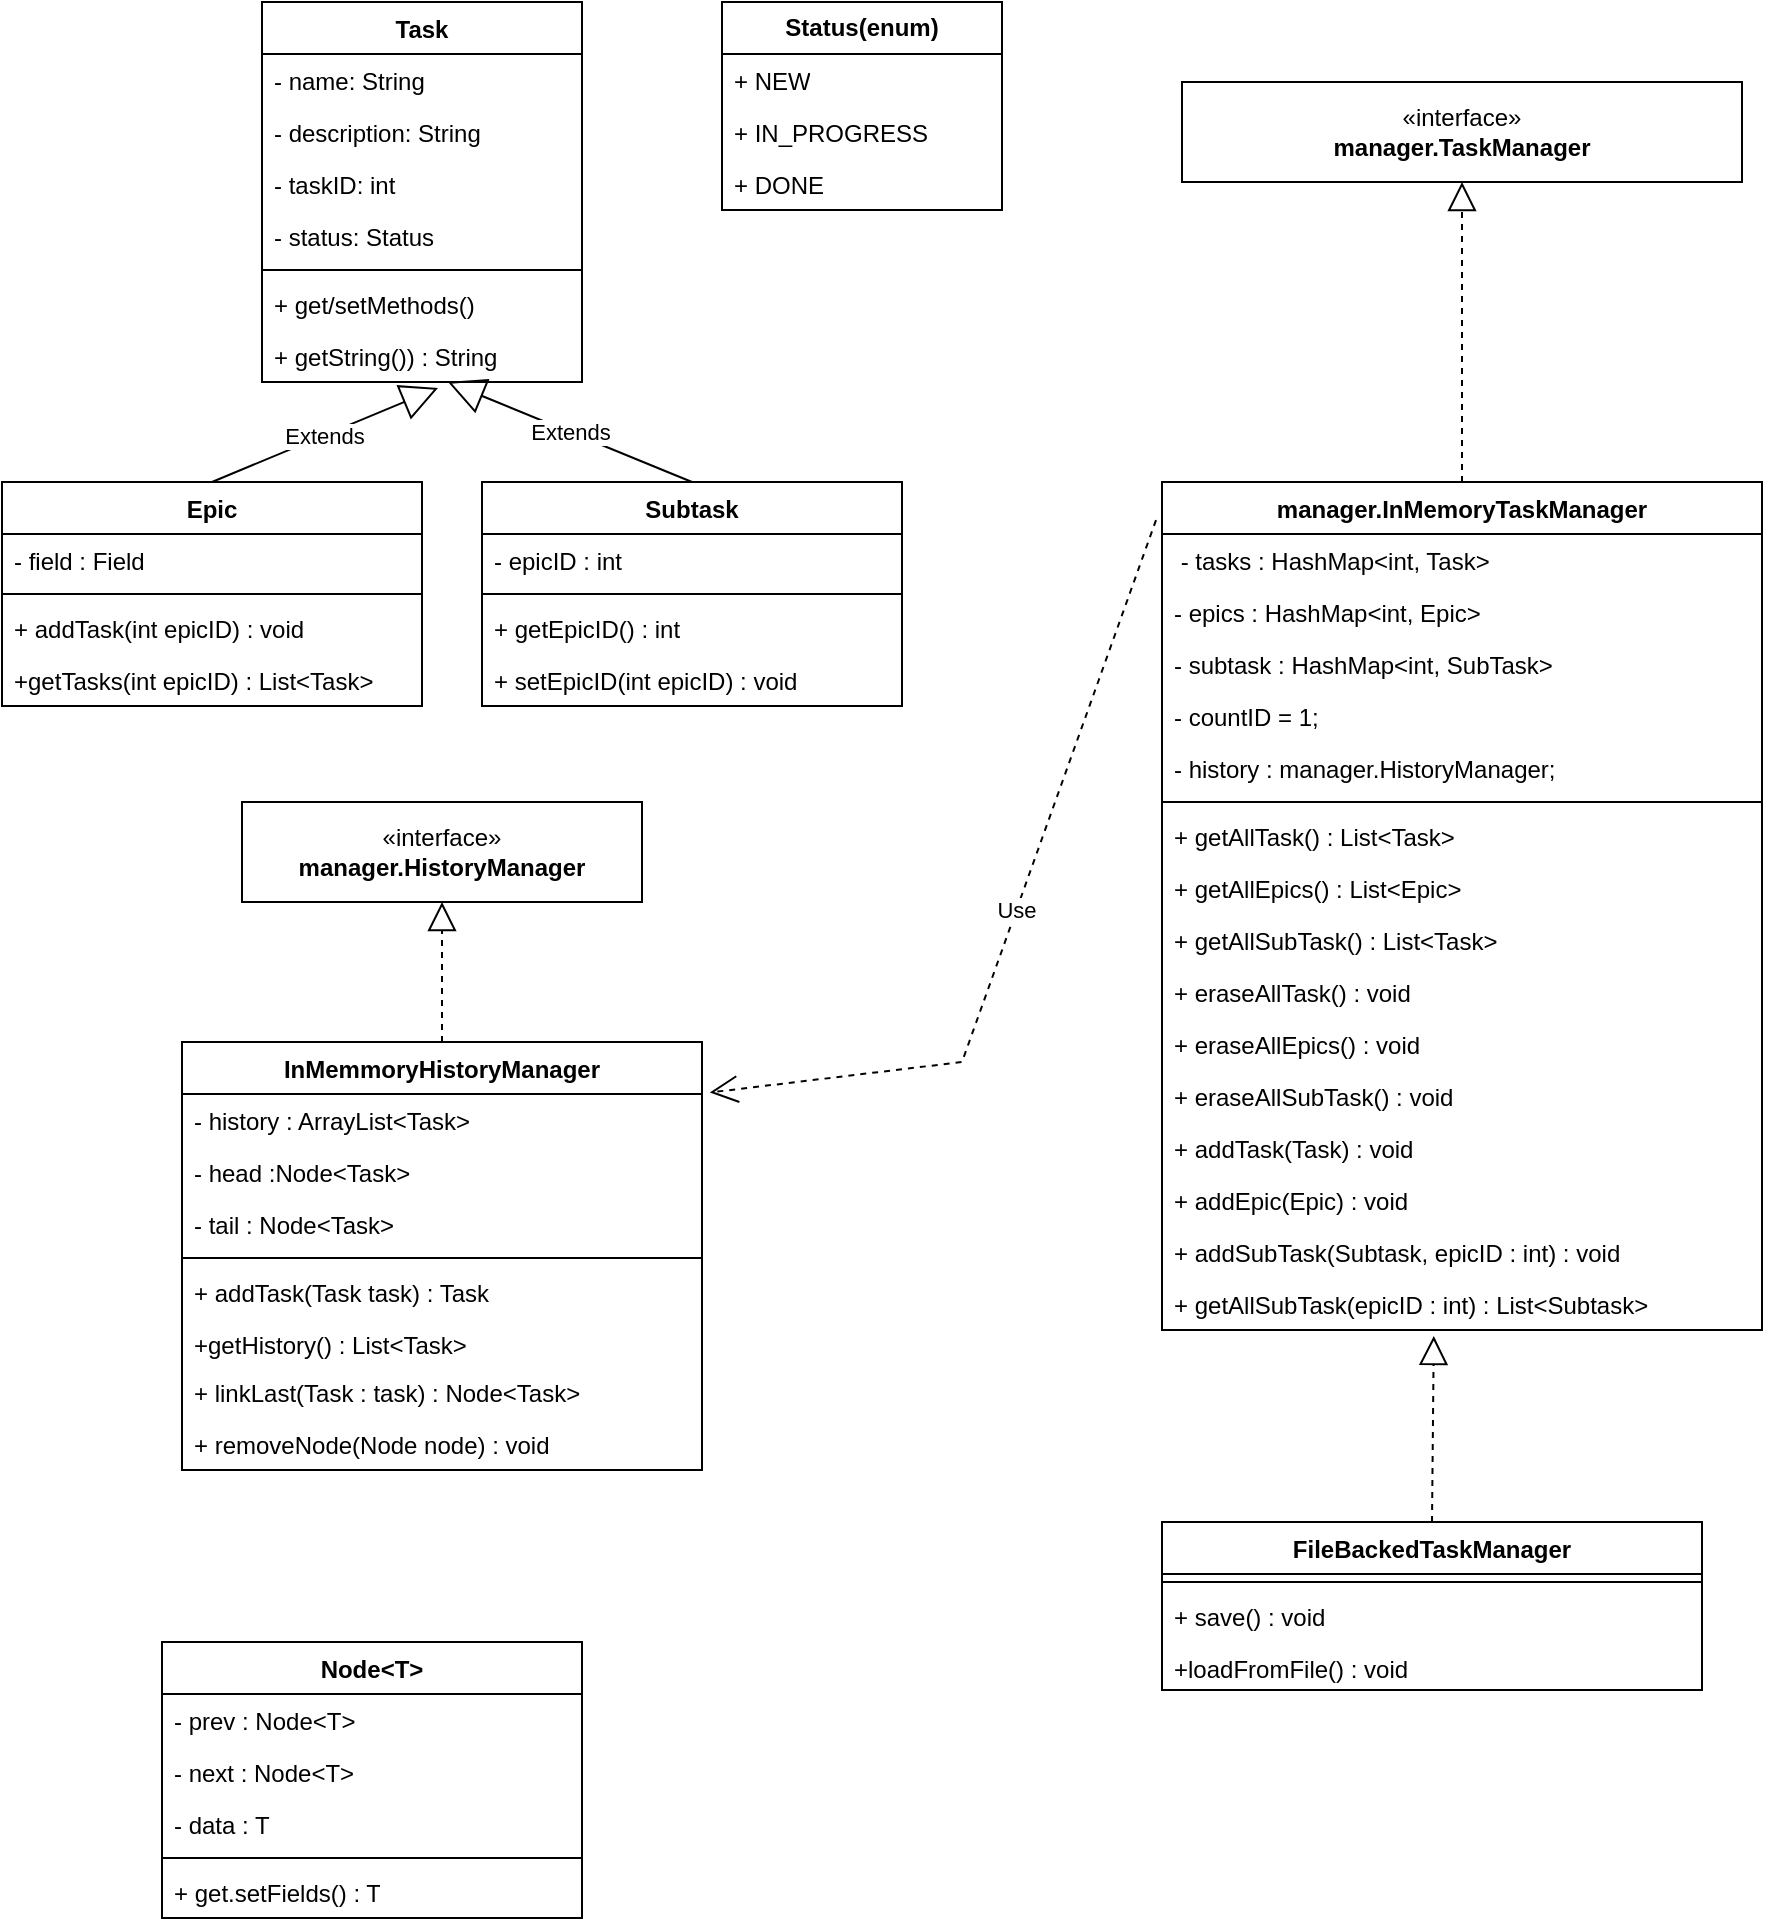 <mxfile version="24.7.8" pages="2">
  <diagram name="UML" id="ARGQgzx_MeycAWZ3ZldN">
    <mxGraphModel dx="794" dy="823" grid="1" gridSize="10" guides="0" tooltips="1" connect="1" arrows="1" fold="1" page="1" pageScale="1" pageWidth="1100" pageHeight="850" math="0" shadow="0">
      <root>
        <mxCell id="0" />
        <mxCell id="1" parent="0" />
        <mxCell id="vc7DCPAuvsaAZxI3sI26-5" value="Task" style="swimlane;fontStyle=1;align=center;verticalAlign=top;childLayout=stackLayout;horizontal=1;startSize=26;horizontalStack=0;resizeParent=1;resizeParentMax=0;resizeLast=0;collapsible=1;marginBottom=0;whiteSpace=wrap;html=1;" parent="1" vertex="1">
          <mxGeometry x="170" y="40" width="160" height="190" as="geometry" />
        </mxCell>
        <mxCell id="vc7DCPAuvsaAZxI3sI26-6" value="- name: String" style="text;strokeColor=none;fillColor=none;align=left;verticalAlign=top;spacingLeft=4;spacingRight=4;overflow=hidden;rotatable=0;points=[[0,0.5],[1,0.5]];portConstraint=eastwest;whiteSpace=wrap;html=1;" parent="vc7DCPAuvsaAZxI3sI26-5" vertex="1">
          <mxGeometry y="26" width="160" height="26" as="geometry" />
        </mxCell>
        <mxCell id="vc7DCPAuvsaAZxI3sI26-9" value="- description: String" style="text;strokeColor=none;fillColor=none;align=left;verticalAlign=top;spacingLeft=4;spacingRight=4;overflow=hidden;rotatable=0;points=[[0,0.5],[1,0.5]];portConstraint=eastwest;whiteSpace=wrap;html=1;" parent="vc7DCPAuvsaAZxI3sI26-5" vertex="1">
          <mxGeometry y="52" width="160" height="26" as="geometry" />
        </mxCell>
        <mxCell id="vc7DCPAuvsaAZxI3sI26-10" value="- taskID: int" style="text;strokeColor=none;fillColor=none;align=left;verticalAlign=top;spacingLeft=4;spacingRight=4;overflow=hidden;rotatable=0;points=[[0,0.5],[1,0.5]];portConstraint=eastwest;whiteSpace=wrap;html=1;" parent="vc7DCPAuvsaAZxI3sI26-5" vertex="1">
          <mxGeometry y="78" width="160" height="26" as="geometry" />
        </mxCell>
        <mxCell id="vc7DCPAuvsaAZxI3sI26-13" value="- status: Status" style="text;strokeColor=none;fillColor=none;align=left;verticalAlign=top;spacingLeft=4;spacingRight=4;overflow=hidden;rotatable=0;points=[[0,0.5],[1,0.5]];portConstraint=eastwest;whiteSpace=wrap;html=1;" parent="vc7DCPAuvsaAZxI3sI26-5" vertex="1">
          <mxGeometry y="104" width="160" height="26" as="geometry" />
        </mxCell>
        <mxCell id="vc7DCPAuvsaAZxI3sI26-7" value="" style="line;strokeWidth=1;fillColor=none;align=left;verticalAlign=middle;spacingTop=-1;spacingLeft=3;spacingRight=3;rotatable=0;labelPosition=right;points=[];portConstraint=eastwest;strokeColor=inherit;" parent="vc7DCPAuvsaAZxI3sI26-5" vertex="1">
          <mxGeometry y="130" width="160" height="8" as="geometry" />
        </mxCell>
        <mxCell id="vc7DCPAuvsaAZxI3sI26-8" value="+ get/setMethods()" style="text;strokeColor=none;fillColor=none;align=left;verticalAlign=top;spacingLeft=4;spacingRight=4;overflow=hidden;rotatable=0;points=[[0,0.5],[1,0.5]];portConstraint=eastwest;whiteSpace=wrap;html=1;" parent="vc7DCPAuvsaAZxI3sI26-5" vertex="1">
          <mxGeometry y="138" width="160" height="26" as="geometry" />
        </mxCell>
        <mxCell id="HTXv2WxlXvkYT8Qx8Pvs-11" value="+ getString()) : String" style="text;strokeColor=none;fillColor=none;align=left;verticalAlign=top;spacingLeft=4;spacingRight=4;overflow=hidden;rotatable=0;points=[[0,0.5],[1,0.5]];portConstraint=eastwest;whiteSpace=wrap;html=1;" vertex="1" parent="vc7DCPAuvsaAZxI3sI26-5">
          <mxGeometry y="164" width="160" height="26" as="geometry" />
        </mxCell>
        <mxCell id="vc7DCPAuvsaAZxI3sI26-14" value="Status(enum)" style="swimlane;fontStyle=1;childLayout=stackLayout;horizontal=1;startSize=26;fillColor=none;horizontalStack=0;resizeParent=1;resizeParentMax=0;resizeLast=0;collapsible=1;marginBottom=0;whiteSpace=wrap;html=1;" parent="1" vertex="1">
          <mxGeometry x="400" y="40" width="140" height="104" as="geometry" />
        </mxCell>
        <mxCell id="vc7DCPAuvsaAZxI3sI26-15" value="+ NEW" style="text;strokeColor=none;fillColor=none;align=left;verticalAlign=top;spacingLeft=4;spacingRight=4;overflow=hidden;rotatable=0;points=[[0,0.5],[1,0.5]];portConstraint=eastwest;whiteSpace=wrap;html=1;" parent="vc7DCPAuvsaAZxI3sI26-14" vertex="1">
          <mxGeometry y="26" width="140" height="26" as="geometry" />
        </mxCell>
        <mxCell id="vc7DCPAuvsaAZxI3sI26-16" value="+ IN_PROGRESS" style="text;strokeColor=none;fillColor=none;align=left;verticalAlign=top;spacingLeft=4;spacingRight=4;overflow=hidden;rotatable=0;points=[[0,0.5],[1,0.5]];portConstraint=eastwest;whiteSpace=wrap;html=1;" parent="vc7DCPAuvsaAZxI3sI26-14" vertex="1">
          <mxGeometry y="52" width="140" height="26" as="geometry" />
        </mxCell>
        <mxCell id="vc7DCPAuvsaAZxI3sI26-17" value="+ DONE" style="text;strokeColor=none;fillColor=none;align=left;verticalAlign=top;spacingLeft=4;spacingRight=4;overflow=hidden;rotatable=0;points=[[0,0.5],[1,0.5]];portConstraint=eastwest;whiteSpace=wrap;html=1;" parent="vc7DCPAuvsaAZxI3sI26-14" vertex="1">
          <mxGeometry y="78" width="140" height="26" as="geometry" />
        </mxCell>
        <mxCell id="vc7DCPAuvsaAZxI3sI26-18" value="Epic" style="swimlane;fontStyle=1;align=center;verticalAlign=top;childLayout=stackLayout;horizontal=1;startSize=26;horizontalStack=0;resizeParent=1;resizeParentMax=0;resizeLast=0;collapsible=1;marginBottom=0;whiteSpace=wrap;html=1;" parent="1" vertex="1">
          <mxGeometry x="40" y="280" width="210" height="112" as="geometry" />
        </mxCell>
        <mxCell id="vc7DCPAuvsaAZxI3sI26-21" value="- field : Field" style="text;strokeColor=none;fillColor=none;align=left;verticalAlign=top;spacingLeft=4;spacingRight=4;overflow=hidden;rotatable=0;points=[[0,0.5],[1,0.5]];portConstraint=eastwest;whiteSpace=wrap;html=1;" parent="vc7DCPAuvsaAZxI3sI26-18" vertex="1">
          <mxGeometry y="26" width="210" height="26" as="geometry" />
        </mxCell>
        <mxCell id="vc7DCPAuvsaAZxI3sI26-23" value="" style="line;strokeWidth=1;fillColor=none;align=left;verticalAlign=middle;spacingTop=-1;spacingLeft=3;spacingRight=3;rotatable=0;labelPosition=right;points=[];portConstraint=eastwest;strokeColor=inherit;" parent="vc7DCPAuvsaAZxI3sI26-18" vertex="1">
          <mxGeometry y="52" width="210" height="8" as="geometry" />
        </mxCell>
        <mxCell id="vc7DCPAuvsaAZxI3sI26-24" value="+ addTask(int epicID) : void" style="text;strokeColor=none;fillColor=none;align=left;verticalAlign=top;spacingLeft=4;spacingRight=4;overflow=hidden;rotatable=0;points=[[0,0.5],[1,0.5]];portConstraint=eastwest;whiteSpace=wrap;html=1;" parent="vc7DCPAuvsaAZxI3sI26-18" vertex="1">
          <mxGeometry y="60" width="210" height="26" as="geometry" />
        </mxCell>
        <mxCell id="vc7DCPAuvsaAZxI3sI26-25" value="+getTasks(int epicID) : List&amp;lt;Task&amp;gt;" style="text;strokeColor=none;fillColor=none;align=left;verticalAlign=top;spacingLeft=4;spacingRight=4;overflow=hidden;rotatable=0;points=[[0,0.5],[1,0.5]];portConstraint=eastwest;whiteSpace=wrap;html=1;" parent="vc7DCPAuvsaAZxI3sI26-18" vertex="1">
          <mxGeometry y="86" width="210" height="26" as="geometry" />
        </mxCell>
        <mxCell id="vc7DCPAuvsaAZxI3sI26-27" value="Extends" style="endArrow=block;endSize=16;endFill=0;html=1;rounded=0;exitX=0.5;exitY=0;exitDx=0;exitDy=0;entryX=0.55;entryY=1.115;entryDx=0;entryDy=0;entryPerimeter=0;" parent="1" source="vc7DCPAuvsaAZxI3sI26-18" target="HTXv2WxlXvkYT8Qx8Pvs-11" edge="1">
          <mxGeometry width="160" relative="1" as="geometry">
            <mxPoint x="330" y="420" as="sourcePoint" />
            <mxPoint x="316" y="312.002" as="targetPoint" />
          </mxGeometry>
        </mxCell>
        <mxCell id="vc7DCPAuvsaAZxI3sI26-28" value="manager.InMemoryTaskManager" style="swimlane;fontStyle=1;align=center;verticalAlign=top;childLayout=stackLayout;horizontal=1;startSize=26;horizontalStack=0;resizeParent=1;resizeParentMax=0;resizeLast=0;collapsible=1;marginBottom=0;whiteSpace=wrap;html=1;" parent="1" vertex="1">
          <mxGeometry x="620" y="280" width="300" height="424" as="geometry" />
        </mxCell>
        <mxCell id="vc7DCPAuvsaAZxI3sI26-29" value="&amp;nbsp;- tasks : HashMap&amp;lt;int, Task&amp;gt;" style="text;strokeColor=none;fillColor=none;align=left;verticalAlign=top;spacingLeft=4;spacingRight=4;overflow=hidden;rotatable=0;points=[[0,0.5],[1,0.5]];portConstraint=eastwest;whiteSpace=wrap;html=1;" parent="vc7DCPAuvsaAZxI3sI26-28" vertex="1">
          <mxGeometry y="26" width="300" height="26" as="geometry" />
        </mxCell>
        <mxCell id="vc7DCPAuvsaAZxI3sI26-30" value="- epics : HashMap&amp;lt;int, Epic&amp;gt;" style="text;strokeColor=none;fillColor=none;align=left;verticalAlign=top;spacingLeft=4;spacingRight=4;overflow=hidden;rotatable=0;points=[[0,0.5],[1,0.5]];portConstraint=eastwest;whiteSpace=wrap;html=1;" parent="vc7DCPAuvsaAZxI3sI26-28" vertex="1">
          <mxGeometry y="52" width="300" height="26" as="geometry" />
        </mxCell>
        <mxCell id="vc7DCPAuvsaAZxI3sI26-55" value="- subtask : HashMap&amp;lt;int, SubTask&amp;gt;" style="text;strokeColor=none;fillColor=none;align=left;verticalAlign=top;spacingLeft=4;spacingRight=4;overflow=hidden;rotatable=0;points=[[0,0.5],[1,0.5]];portConstraint=eastwest;whiteSpace=wrap;html=1;" parent="vc7DCPAuvsaAZxI3sI26-28" vertex="1">
          <mxGeometry y="78" width="300" height="26" as="geometry" />
        </mxCell>
        <mxCell id="vc7DCPAuvsaAZxI3sI26-31" value="- countID = 1;" style="text;strokeColor=none;fillColor=none;align=left;verticalAlign=top;spacingLeft=4;spacingRight=4;overflow=hidden;rotatable=0;points=[[0,0.5],[1,0.5]];portConstraint=eastwest;whiteSpace=wrap;html=1;" parent="vc7DCPAuvsaAZxI3sI26-28" vertex="1">
          <mxGeometry y="104" width="300" height="26" as="geometry" />
        </mxCell>
        <mxCell id="8n6cmwBo76hkK8oJ-rvh-26" value="- history : manager.HistoryManager;" style="text;strokeColor=none;fillColor=none;align=left;verticalAlign=top;spacingLeft=4;spacingRight=4;overflow=hidden;rotatable=0;points=[[0,0.5],[1,0.5]];portConstraint=eastwest;whiteSpace=wrap;html=1;" parent="vc7DCPAuvsaAZxI3sI26-28" vertex="1">
          <mxGeometry y="130" width="300" height="26" as="geometry" />
        </mxCell>
        <mxCell id="vc7DCPAuvsaAZxI3sI26-33" value="" style="line;strokeWidth=1;fillColor=none;align=left;verticalAlign=middle;spacingTop=-1;spacingLeft=3;spacingRight=3;rotatable=0;labelPosition=right;points=[];portConstraint=eastwest;strokeColor=inherit;" parent="vc7DCPAuvsaAZxI3sI26-28" vertex="1">
          <mxGeometry y="156" width="300" height="8" as="geometry" />
        </mxCell>
        <mxCell id="vc7DCPAuvsaAZxI3sI26-34" value="+ getAllTask() : List&amp;lt;Task&amp;gt;" style="text;strokeColor=none;fillColor=none;align=left;verticalAlign=top;spacingLeft=4;spacingRight=4;overflow=hidden;rotatable=0;points=[[0,0.5],[1,0.5]];portConstraint=eastwest;whiteSpace=wrap;html=1;" parent="vc7DCPAuvsaAZxI3sI26-28" vertex="1">
          <mxGeometry y="164" width="300" height="26" as="geometry" />
        </mxCell>
        <mxCell id="vc7DCPAuvsaAZxI3sI26-35" value="+ getAllEpics() : List&amp;lt;Epic&amp;gt;" style="text;strokeColor=none;fillColor=none;align=left;verticalAlign=top;spacingLeft=4;spacingRight=4;overflow=hidden;rotatable=0;points=[[0,0.5],[1,0.5]];portConstraint=eastwest;whiteSpace=wrap;html=1;" parent="vc7DCPAuvsaAZxI3sI26-28" vertex="1">
          <mxGeometry y="190" width="300" height="26" as="geometry" />
        </mxCell>
        <mxCell id="vc7DCPAuvsaAZxI3sI26-36" value="+ getAllSubTask() : List&amp;lt;Task&amp;gt;&amp;nbsp;" style="text;strokeColor=none;fillColor=none;align=left;verticalAlign=top;spacingLeft=4;spacingRight=4;overflow=hidden;rotatable=0;points=[[0,0.5],[1,0.5]];portConstraint=eastwest;whiteSpace=wrap;html=1;" parent="vc7DCPAuvsaAZxI3sI26-28" vertex="1">
          <mxGeometry y="216" width="300" height="26" as="geometry" />
        </mxCell>
        <mxCell id="vc7DCPAuvsaAZxI3sI26-56" value="+ eraseAllTask() : void&amp;nbsp;" style="text;strokeColor=none;fillColor=none;align=left;verticalAlign=top;spacingLeft=4;spacingRight=4;overflow=hidden;rotatable=0;points=[[0,0.5],[1,0.5]];portConstraint=eastwest;whiteSpace=wrap;html=1;" parent="vc7DCPAuvsaAZxI3sI26-28" vertex="1">
          <mxGeometry y="242" width="300" height="26" as="geometry" />
        </mxCell>
        <mxCell id="vc7DCPAuvsaAZxI3sI26-57" value="+ eraseAllEpics() : void&amp;nbsp;" style="text;strokeColor=none;fillColor=none;align=left;verticalAlign=top;spacingLeft=4;spacingRight=4;overflow=hidden;rotatable=0;points=[[0,0.5],[1,0.5]];portConstraint=eastwest;whiteSpace=wrap;html=1;" parent="vc7DCPAuvsaAZxI3sI26-28" vertex="1">
          <mxGeometry y="268" width="300" height="26" as="geometry" />
        </mxCell>
        <mxCell id="vc7DCPAuvsaAZxI3sI26-58" value="+ eraseAllSubTask() : void&amp;nbsp;" style="text;strokeColor=none;fillColor=none;align=left;verticalAlign=top;spacingLeft=4;spacingRight=4;overflow=hidden;rotatable=0;points=[[0,0.5],[1,0.5]];portConstraint=eastwest;whiteSpace=wrap;html=1;" parent="vc7DCPAuvsaAZxI3sI26-28" vertex="1">
          <mxGeometry y="294" width="300" height="26" as="geometry" />
        </mxCell>
        <mxCell id="vc7DCPAuvsaAZxI3sI26-59" value="+ addTask(Task) : void&amp;nbsp;" style="text;strokeColor=none;fillColor=none;align=left;verticalAlign=top;spacingLeft=4;spacingRight=4;overflow=hidden;rotatable=0;points=[[0,0.5],[1,0.5]];portConstraint=eastwest;whiteSpace=wrap;html=1;" parent="vc7DCPAuvsaAZxI3sI26-28" vertex="1">
          <mxGeometry y="320" width="300" height="26" as="geometry" />
        </mxCell>
        <mxCell id="vc7DCPAuvsaAZxI3sI26-60" value="+ addEpic(Epic) : void&amp;nbsp;" style="text;strokeColor=none;fillColor=none;align=left;verticalAlign=top;spacingLeft=4;spacingRight=4;overflow=hidden;rotatable=0;points=[[0,0.5],[1,0.5]];portConstraint=eastwest;whiteSpace=wrap;html=1;" parent="vc7DCPAuvsaAZxI3sI26-28" vertex="1">
          <mxGeometry y="346" width="300" height="26" as="geometry" />
        </mxCell>
        <mxCell id="vc7DCPAuvsaAZxI3sI26-61" value="+ addSubTask(Subtask, epicID : int) : void&amp;nbsp;" style="text;strokeColor=none;fillColor=none;align=left;verticalAlign=top;spacingLeft=4;spacingRight=4;overflow=hidden;rotatable=0;points=[[0,0.5],[1,0.5]];portConstraint=eastwest;whiteSpace=wrap;html=1;" parent="vc7DCPAuvsaAZxI3sI26-28" vertex="1">
          <mxGeometry y="372" width="300" height="26" as="geometry" />
        </mxCell>
        <mxCell id="vc7DCPAuvsaAZxI3sI26-62" value="+ getAllSubTask(epicID : int) : List&amp;lt;Subtask&amp;gt;&amp;nbsp;" style="text;strokeColor=none;fillColor=none;align=left;verticalAlign=top;spacingLeft=4;spacingRight=4;overflow=hidden;rotatable=0;points=[[0,0.5],[1,0.5]];portConstraint=eastwest;whiteSpace=wrap;html=1;" parent="vc7DCPAuvsaAZxI3sI26-28" vertex="1">
          <mxGeometry y="398" width="300" height="26" as="geometry" />
        </mxCell>
        <mxCell id="vc7DCPAuvsaAZxI3sI26-48" value="Subtask" style="swimlane;fontStyle=1;align=center;verticalAlign=top;childLayout=stackLayout;horizontal=1;startSize=26;horizontalStack=0;resizeParent=1;resizeParentMax=0;resizeLast=0;collapsible=1;marginBottom=0;whiteSpace=wrap;html=1;" parent="1" vertex="1">
          <mxGeometry x="280" y="280" width="210" height="112" as="geometry" />
        </mxCell>
        <mxCell id="vc7DCPAuvsaAZxI3sI26-49" value="- epicID : int" style="text;strokeColor=none;fillColor=none;align=left;verticalAlign=top;spacingLeft=4;spacingRight=4;overflow=hidden;rotatable=0;points=[[0,0.5],[1,0.5]];portConstraint=eastwest;whiteSpace=wrap;html=1;" parent="vc7DCPAuvsaAZxI3sI26-48" vertex="1">
          <mxGeometry y="26" width="210" height="26" as="geometry" />
        </mxCell>
        <mxCell id="vc7DCPAuvsaAZxI3sI26-50" value="" style="line;strokeWidth=1;fillColor=none;align=left;verticalAlign=middle;spacingTop=-1;spacingLeft=3;spacingRight=3;rotatable=0;labelPosition=right;points=[];portConstraint=eastwest;strokeColor=inherit;" parent="vc7DCPAuvsaAZxI3sI26-48" vertex="1">
          <mxGeometry y="52" width="210" height="8" as="geometry" />
        </mxCell>
        <mxCell id="vc7DCPAuvsaAZxI3sI26-51" value="+ getEpicID() : int" style="text;strokeColor=none;fillColor=none;align=left;verticalAlign=top;spacingLeft=4;spacingRight=4;overflow=hidden;rotatable=0;points=[[0,0.5],[1,0.5]];portConstraint=eastwest;whiteSpace=wrap;html=1;" parent="vc7DCPAuvsaAZxI3sI26-48" vertex="1">
          <mxGeometry y="60" width="210" height="26" as="geometry" />
        </mxCell>
        <mxCell id="vc7DCPAuvsaAZxI3sI26-52" value="+ setEpicID(int epicID) : void" style="text;strokeColor=none;fillColor=none;align=left;verticalAlign=top;spacingLeft=4;spacingRight=4;overflow=hidden;rotatable=0;points=[[0,0.5],[1,0.5]];portConstraint=eastwest;whiteSpace=wrap;html=1;" parent="vc7DCPAuvsaAZxI3sI26-48" vertex="1">
          <mxGeometry y="86" width="210" height="26" as="geometry" />
        </mxCell>
        <mxCell id="vc7DCPAuvsaAZxI3sI26-54" value="Extends" style="endArrow=block;endSize=16;endFill=0;html=1;rounded=0;exitX=0.5;exitY=0;exitDx=0;exitDy=0;" parent="1" source="vc7DCPAuvsaAZxI3sI26-48" edge="1">
          <mxGeometry width="160" relative="1" as="geometry">
            <mxPoint x="175" y="420" as="sourcePoint" />
            <mxPoint x="263" y="230" as="targetPoint" />
          </mxGeometry>
        </mxCell>
        <mxCell id="8n6cmwBo76hkK8oJ-rvh-17" value="«interface»&lt;br&gt;&lt;b&gt;manager.TaskManager&lt;/b&gt;" style="html=1;whiteSpace=wrap;" parent="1" vertex="1">
          <mxGeometry x="630" y="80" width="280" height="50" as="geometry" />
        </mxCell>
        <mxCell id="8n6cmwBo76hkK8oJ-rvh-18" value="" style="endArrow=block;dashed=1;endFill=0;endSize=12;html=1;rounded=0;exitX=0.5;exitY=0;exitDx=0;exitDy=0;entryX=0.5;entryY=1;entryDx=0;entryDy=0;" parent="1" source="vc7DCPAuvsaAZxI3sI26-28" target="8n6cmwBo76hkK8oJ-rvh-17" edge="1">
          <mxGeometry width="160" relative="1" as="geometry">
            <mxPoint x="500" y="420" as="sourcePoint" />
            <mxPoint x="660" y="420" as="targetPoint" />
          </mxGeometry>
        </mxCell>
        <mxCell id="8n6cmwBo76hkK8oJ-rvh-19" value="«interface»&lt;br&gt;&lt;b&gt;manager.HistoryManager&lt;/b&gt;" style="html=1;whiteSpace=wrap;" parent="1" vertex="1">
          <mxGeometry x="160" y="440" width="200" height="50" as="geometry" />
        </mxCell>
        <mxCell id="8n6cmwBo76hkK8oJ-rvh-20" value="InMemmoryHistoryManager" style="swimlane;fontStyle=1;align=center;verticalAlign=top;childLayout=stackLayout;horizontal=1;startSize=26;horizontalStack=0;resizeParent=1;resizeParentMax=0;resizeLast=0;collapsible=1;marginBottom=0;whiteSpace=wrap;html=1;" parent="1" vertex="1">
          <mxGeometry x="130" y="560" width="260" height="214" as="geometry" />
        </mxCell>
        <mxCell id="8n6cmwBo76hkK8oJ-rvh-21" value="- history : ArrayList&amp;lt;Task&amp;gt;" style="text;strokeColor=none;fillColor=none;align=left;verticalAlign=top;spacingLeft=4;spacingRight=4;overflow=hidden;rotatable=0;points=[[0,0.5],[1,0.5]];portConstraint=eastwest;whiteSpace=wrap;html=1;" parent="8n6cmwBo76hkK8oJ-rvh-20" vertex="1">
          <mxGeometry y="26" width="260" height="26" as="geometry" />
        </mxCell>
        <mxCell id="Uj-izyrRD7ZZnplbQuC3-3" value="- head :Node&amp;lt;Task&amp;gt;" style="text;strokeColor=none;fillColor=none;align=left;verticalAlign=top;spacingLeft=4;spacingRight=4;overflow=hidden;rotatable=0;points=[[0,0.5],[1,0.5]];portConstraint=eastwest;whiteSpace=wrap;html=1;" parent="8n6cmwBo76hkK8oJ-rvh-20" vertex="1">
          <mxGeometry y="52" width="260" height="26" as="geometry" />
        </mxCell>
        <mxCell id="Uj-izyrRD7ZZnplbQuC3-4" value="- tail : Node&amp;lt;Task&amp;gt;" style="text;strokeColor=none;fillColor=none;align=left;verticalAlign=top;spacingLeft=4;spacingRight=4;overflow=hidden;rotatable=0;points=[[0,0.5],[1,0.5]];portConstraint=eastwest;whiteSpace=wrap;html=1;" parent="8n6cmwBo76hkK8oJ-rvh-20" vertex="1">
          <mxGeometry y="78" width="260" height="26" as="geometry" />
        </mxCell>
        <mxCell id="8n6cmwBo76hkK8oJ-rvh-22" value="" style="line;strokeWidth=1;fillColor=none;align=left;verticalAlign=middle;spacingTop=-1;spacingLeft=3;spacingRight=3;rotatable=0;labelPosition=right;points=[];portConstraint=eastwest;strokeColor=inherit;" parent="8n6cmwBo76hkK8oJ-rvh-20" vertex="1">
          <mxGeometry y="104" width="260" height="8" as="geometry" />
        </mxCell>
        <mxCell id="8n6cmwBo76hkK8oJ-rvh-23" value="+ addTask(Task task) : Task" style="text;strokeColor=none;fillColor=none;align=left;verticalAlign=top;spacingLeft=4;spacingRight=4;overflow=hidden;rotatable=0;points=[[0,0.5],[1,0.5]];portConstraint=eastwest;whiteSpace=wrap;html=1;" parent="8n6cmwBo76hkK8oJ-rvh-20" vertex="1">
          <mxGeometry y="112" width="260" height="26" as="geometry" />
        </mxCell>
        <mxCell id="8n6cmwBo76hkK8oJ-rvh-24" value="+getHistory() : List&amp;lt;Task&amp;gt;" style="text;strokeColor=none;fillColor=none;align=left;verticalAlign=top;spacingLeft=4;spacingRight=4;overflow=hidden;rotatable=0;points=[[0,0.5],[1,0.5]];portConstraint=eastwest;whiteSpace=wrap;html=1;" parent="8n6cmwBo76hkK8oJ-rvh-20" vertex="1">
          <mxGeometry y="138" width="260" height="24" as="geometry" />
        </mxCell>
        <mxCell id="Uj-izyrRD7ZZnplbQuC3-2" value="+ linkLast(Task : task) : Node&amp;lt;Task&amp;gt;" style="text;strokeColor=none;fillColor=none;align=left;verticalAlign=top;spacingLeft=4;spacingRight=4;overflow=hidden;rotatable=0;points=[[0,0.5],[1,0.5]];portConstraint=eastwest;whiteSpace=wrap;html=1;" parent="8n6cmwBo76hkK8oJ-rvh-20" vertex="1">
          <mxGeometry y="162" width="260" height="26" as="geometry" />
        </mxCell>
        <mxCell id="lHLR2uaSr8X41RZnFDk6-1" value="+ removeNode(Node node) : void" style="text;strokeColor=none;fillColor=none;align=left;verticalAlign=top;spacingLeft=4;spacingRight=4;overflow=hidden;rotatable=0;points=[[0,0.5],[1,0.5]];portConstraint=eastwest;whiteSpace=wrap;html=1;" parent="8n6cmwBo76hkK8oJ-rvh-20" vertex="1">
          <mxGeometry y="188" width="260" height="26" as="geometry" />
        </mxCell>
        <mxCell id="8n6cmwBo76hkK8oJ-rvh-25" value="" style="endArrow=block;dashed=1;endFill=0;endSize=12;html=1;rounded=0;exitX=0.5;exitY=0;exitDx=0;exitDy=0;entryX=0.5;entryY=1;entryDx=0;entryDy=0;" parent="1" source="8n6cmwBo76hkK8oJ-rvh-20" target="8n6cmwBo76hkK8oJ-rvh-19" edge="1">
          <mxGeometry width="160" relative="1" as="geometry">
            <mxPoint x="500" y="420" as="sourcePoint" />
            <mxPoint x="660" y="420" as="targetPoint" />
          </mxGeometry>
        </mxCell>
        <mxCell id="8n6cmwBo76hkK8oJ-rvh-27" value="Use" style="endArrow=open;endSize=12;dashed=1;html=1;rounded=0;exitX=-0.01;exitY=0.045;exitDx=0;exitDy=0;exitPerimeter=0;entryX=1.015;entryY=0.118;entryDx=0;entryDy=0;entryPerimeter=0;" parent="1" source="vc7DCPAuvsaAZxI3sI26-28" target="8n6cmwBo76hkK8oJ-rvh-20" edge="1">
          <mxGeometry width="160" relative="1" as="geometry">
            <mxPoint x="500" y="420" as="sourcePoint" />
            <mxPoint x="660" y="420" as="targetPoint" />
            <Array as="points">
              <mxPoint x="520" y="570" />
            </Array>
          </mxGeometry>
        </mxCell>
        <mxCell id="lHLR2uaSr8X41RZnFDk6-5" value="Node&amp;lt;T&amp;gt;" style="swimlane;fontStyle=1;align=center;verticalAlign=top;childLayout=stackLayout;horizontal=1;startSize=26;horizontalStack=0;resizeParent=1;resizeParentMax=0;resizeLast=0;collapsible=1;marginBottom=0;whiteSpace=wrap;html=1;" parent="1" vertex="1">
          <mxGeometry x="120" y="860" width="210" height="138" as="geometry" />
        </mxCell>
        <mxCell id="lHLR2uaSr8X41RZnFDk6-6" value="- prev : Node&amp;lt;T&amp;gt;" style="text;strokeColor=none;fillColor=none;align=left;verticalAlign=top;spacingLeft=4;spacingRight=4;overflow=hidden;rotatable=0;points=[[0,0.5],[1,0.5]];portConstraint=eastwest;whiteSpace=wrap;html=1;" parent="lHLR2uaSr8X41RZnFDk6-5" vertex="1">
          <mxGeometry y="26" width="210" height="26" as="geometry" />
        </mxCell>
        <mxCell id="lHLR2uaSr8X41RZnFDk6-11" value="- next : Node&amp;lt;T&amp;gt;" style="text;strokeColor=none;fillColor=none;align=left;verticalAlign=top;spacingLeft=4;spacingRight=4;overflow=hidden;rotatable=0;points=[[0,0.5],[1,0.5]];portConstraint=eastwest;whiteSpace=wrap;html=1;" parent="lHLR2uaSr8X41RZnFDk6-5" vertex="1">
          <mxGeometry y="52" width="210" height="26" as="geometry" />
        </mxCell>
        <mxCell id="lHLR2uaSr8X41RZnFDk6-10" value="- data : T" style="text;strokeColor=none;fillColor=none;align=left;verticalAlign=top;spacingLeft=4;spacingRight=4;overflow=hidden;rotatable=0;points=[[0,0.5],[1,0.5]];portConstraint=eastwest;whiteSpace=wrap;html=1;" parent="lHLR2uaSr8X41RZnFDk6-5" vertex="1">
          <mxGeometry y="78" width="210" height="26" as="geometry" />
        </mxCell>
        <mxCell id="lHLR2uaSr8X41RZnFDk6-7" value="" style="line;strokeWidth=1;fillColor=none;align=left;verticalAlign=middle;spacingTop=-1;spacingLeft=3;spacingRight=3;rotatable=0;labelPosition=right;points=[];portConstraint=eastwest;strokeColor=inherit;" parent="lHLR2uaSr8X41RZnFDk6-5" vertex="1">
          <mxGeometry y="104" width="210" height="8" as="geometry" />
        </mxCell>
        <mxCell id="lHLR2uaSr8X41RZnFDk6-8" value="+ get.setFields() : T" style="text;strokeColor=none;fillColor=none;align=left;verticalAlign=top;spacingLeft=4;spacingRight=4;overflow=hidden;rotatable=0;points=[[0,0.5],[1,0.5]];portConstraint=eastwest;whiteSpace=wrap;html=1;" parent="lHLR2uaSr8X41RZnFDk6-5" vertex="1">
          <mxGeometry y="112" width="210" height="26" as="geometry" />
        </mxCell>
        <mxCell id="HTXv2WxlXvkYT8Qx8Pvs-1" value="FileBackedTaskManager" style="swimlane;fontStyle=1;align=center;verticalAlign=top;childLayout=stackLayout;horizontal=1;startSize=26;horizontalStack=0;resizeParent=1;resizeParentMax=0;resizeLast=0;collapsible=1;marginBottom=0;whiteSpace=wrap;html=1;" vertex="1" parent="1">
          <mxGeometry x="620" y="800" width="270" height="84" as="geometry" />
        </mxCell>
        <mxCell id="HTXv2WxlXvkYT8Qx8Pvs-5" value="" style="line;strokeWidth=1;fillColor=none;align=left;verticalAlign=middle;spacingTop=-1;spacingLeft=3;spacingRight=3;rotatable=0;labelPosition=right;points=[];portConstraint=eastwest;strokeColor=inherit;" vertex="1" parent="HTXv2WxlXvkYT8Qx8Pvs-1">
          <mxGeometry y="26" width="270" height="8" as="geometry" />
        </mxCell>
        <mxCell id="HTXv2WxlXvkYT8Qx8Pvs-6" value="+ save() : void" style="text;strokeColor=none;fillColor=none;align=left;verticalAlign=top;spacingLeft=4;spacingRight=4;overflow=hidden;rotatable=0;points=[[0,0.5],[1,0.5]];portConstraint=eastwest;whiteSpace=wrap;html=1;" vertex="1" parent="HTXv2WxlXvkYT8Qx8Pvs-1">
          <mxGeometry y="34" width="270" height="26" as="geometry" />
        </mxCell>
        <mxCell id="HTXv2WxlXvkYT8Qx8Pvs-7" value="+loadFromFile() : void" style="text;strokeColor=none;fillColor=none;align=left;verticalAlign=top;spacingLeft=4;spacingRight=4;overflow=hidden;rotatable=0;points=[[0,0.5],[1,0.5]];portConstraint=eastwest;whiteSpace=wrap;html=1;" vertex="1" parent="HTXv2WxlXvkYT8Qx8Pvs-1">
          <mxGeometry y="60" width="270" height="24" as="geometry" />
        </mxCell>
        <mxCell id="HTXv2WxlXvkYT8Qx8Pvs-10" value="" style="endArrow=block;dashed=1;endFill=0;endSize=12;html=1;rounded=0;exitX=0.5;exitY=0;exitDx=0;exitDy=0;entryX=0.453;entryY=1.115;entryDx=0;entryDy=0;entryPerimeter=0;" edge="1" parent="1" source="HTXv2WxlXvkYT8Qx8Pvs-1" target="vc7DCPAuvsaAZxI3sI26-62">
          <mxGeometry width="160" relative="1" as="geometry">
            <mxPoint x="270" y="570" as="sourcePoint" />
            <mxPoint x="270" y="500" as="targetPoint" />
          </mxGeometry>
        </mxCell>
      </root>
    </mxGraphModel>
  </diagram>
  <diagram id="SbYfCDQ_Nqfjq7xngjLE" name="FunctionalityTests">
    <mxGraphModel dx="1434" dy="851" grid="1" gridSize="10" guides="1" tooltips="1" connect="1" arrows="1" fold="1" page="1" pageScale="1" pageWidth="1100" pageHeight="850" math="0" shadow="0">
      <root>
        <mxCell id="0" />
        <mxCell id="1" parent="0" />
        <mxCell id="RBn3Z6I4dXHfdn24G3sv-5" style="edgeStyle=orthogonalEdgeStyle;rounded=0;orthogonalLoop=1;jettySize=auto;html=1;entryX=0.5;entryY=0;entryDx=0;entryDy=0;" parent="1" source="RBn3Z6I4dXHfdn24G3sv-1" target="RBn3Z6I4dXHfdn24G3sv-2" edge="1">
          <mxGeometry relative="1" as="geometry" />
        </mxCell>
        <mxCell id="RBn3Z6I4dXHfdn24G3sv-11" style="edgeStyle=orthogonalEdgeStyle;rounded=0;orthogonalLoop=1;jettySize=auto;html=1;entryX=0.5;entryY=0;entryDx=0;entryDy=0;" parent="1" source="RBn3Z6I4dXHfdn24G3sv-1" target="RBn3Z6I4dXHfdn24G3sv-7" edge="1">
          <mxGeometry relative="1" as="geometry" />
        </mxCell>
        <mxCell id="RBn3Z6I4dXHfdn24G3sv-1" value="Тестирование функциональных требований" style="rounded=0;whiteSpace=wrap;html=1;" parent="1" vertex="1">
          <mxGeometry x="200" y="80" width="600" height="60" as="geometry" />
        </mxCell>
        <mxCell id="RBn3Z6I4dXHfdn24G3sv-2" value="" style="rounded=0;whiteSpace=wrap;html=1;" parent="1" vertex="1">
          <mxGeometry x="30" y="240" width="300" height="200" as="geometry" />
        </mxCell>
        <mxCell id="RBn3Z6I4dXHfdn24G3sv-3" value="добавление задачи" style="rounded=0;whiteSpace=wrap;html=1;" parent="1" vertex="1">
          <mxGeometry x="50" y="270" width="120" height="60" as="geometry" />
        </mxCell>
        <mxCell id="RBn3Z6I4dXHfdn24G3sv-4" value="просмотр задач" style="rounded=0;whiteSpace=wrap;html=1;" parent="1" vertex="1">
          <mxGeometry x="190" y="270" width="120" height="60" as="geometry" />
        </mxCell>
        <mxCell id="RBn3Z6I4dXHfdn24G3sv-6" value="&lt;font style=&quot;font-size: 15px;&quot;&gt;AddAndViewTaskTest&lt;/font&gt;" style="text;html=1;align=center;verticalAlign=middle;whiteSpace=wrap;rounded=0;" parent="1" vertex="1">
          <mxGeometry x="30" y="210" width="130" height="30" as="geometry" />
        </mxCell>
        <mxCell id="RBn3Z6I4dXHfdn24G3sv-7" value="" style="rounded=0;whiteSpace=wrap;html=1;" parent="1" vertex="1">
          <mxGeometry x="350" y="240" width="300" height="110" as="geometry" />
        </mxCell>
        <mxCell id="RBn3Z6I4dXHfdn24G3sv-8" value="удаление 1 задачи" style="rounded=0;whiteSpace=wrap;html=1;" parent="1" vertex="1">
          <mxGeometry x="370" y="270" width="120" height="60" as="geometry" />
        </mxCell>
        <mxCell id="RBn3Z6I4dXHfdn24G3sv-9" value="удаление всех задач" style="rounded=0;whiteSpace=wrap;html=1;" parent="1" vertex="1">
          <mxGeometry x="510" y="270" width="120" height="60" as="geometry" />
        </mxCell>
        <mxCell id="RBn3Z6I4dXHfdn24G3sv-10" value="&lt;span style=&quot;font-size: 15px;&quot;&gt;EsraseTaskTest&lt;/span&gt;" style="text;html=1;align=center;verticalAlign=middle;whiteSpace=wrap;rounded=0;" parent="1" vertex="1">
          <mxGeometry x="340" y="210" width="130" height="30" as="geometry" />
        </mxCell>
        <mxCell id="RBn3Z6I4dXHfdn24G3sv-12" value="" style="rounded=0;whiteSpace=wrap;html=1;" parent="1" vertex="1">
          <mxGeometry x="670" y="240" width="300" height="110" as="geometry" />
        </mxCell>
        <mxCell id="RBn3Z6I4dXHfdn24G3sv-13" value="Добавление&amp;nbsp; и&amp;nbsp; просмотр истории&amp;nbsp;" style="rounded=0;whiteSpace=wrap;html=1;" parent="1" vertex="1">
          <mxGeometry x="690" y="270" width="120" height="60" as="geometry" />
        </mxCell>
        <mxCell id="RBn3Z6I4dXHfdn24G3sv-15" style="edgeStyle=orthogonalEdgeStyle;rounded=0;orthogonalLoop=1;jettySize=auto;html=1;entryX=0.527;entryY=-0.018;entryDx=0;entryDy=0;entryPerimeter=0;" parent="1" source="RBn3Z6I4dXHfdn24G3sv-1" target="RBn3Z6I4dXHfdn24G3sv-12" edge="1">
          <mxGeometry relative="1" as="geometry" />
        </mxCell>
        <mxCell id="RBn3Z6I4dXHfdn24G3sv-16" value="&lt;span style=&quot;font-size: 15px;&quot;&gt;HistoryAddAndViewTest&lt;/span&gt;" style="text;html=1;align=center;verticalAlign=middle;whiteSpace=wrap;rounded=0;" parent="1" vertex="1">
          <mxGeometry x="680" y="210" width="130" height="30" as="geometry" />
        </mxCell>
        <mxCell id="RBn3Z6I4dXHfdn24G3sv-20" style="edgeStyle=orthogonalEdgeStyle;rounded=0;orthogonalLoop=1;jettySize=auto;html=1;entryX=0.5;entryY=0;entryDx=0;entryDy=0;" parent="1" source="RBn3Z6I4dXHfdn24G3sv-17" edge="1">
          <mxGeometry relative="1" as="geometry">
            <mxPoint x="235" y="610" as="targetPoint" />
          </mxGeometry>
        </mxCell>
        <mxCell id="sJIy4YBfdDKy6YUPeMB5-22" style="edgeStyle=orthogonalEdgeStyle;rounded=0;orthogonalLoop=1;jettySize=auto;html=1;entryX=0.5;entryY=0;entryDx=0;entryDy=0;" edge="1" parent="1" source="RBn3Z6I4dXHfdn24G3sv-17" target="sJIy4YBfdDKy6YUPeMB5-19">
          <mxGeometry relative="1" as="geometry" />
        </mxCell>
        <mxCell id="RBn3Z6I4dXHfdn24G3sv-17" value="Тестирование функциональности классов" style="rounded=0;whiteSpace=wrap;html=1;" parent="1" vertex="1">
          <mxGeometry x="215" y="480" width="600" height="60" as="geometry" />
        </mxCell>
        <mxCell id="RBn3Z6I4dXHfdn24G3sv-18" value="" style="rounded=0;whiteSpace=wrap;html=1;" parent="1" vertex="1">
          <mxGeometry x="70" y="610" width="320" height="150" as="geometry" />
        </mxCell>
        <mxCell id="RBn3Z6I4dXHfdn24G3sv-19" value="&lt;span style=&quot;font-size: 15px;&quot;&gt;TaskTest&lt;/span&gt;" style="text;html=1;align=center;verticalAlign=middle;whiteSpace=wrap;rounded=0;" parent="1" vertex="1">
          <mxGeometry x="35" y="580" width="130" height="30" as="geometry" />
        </mxCell>
        <mxCell id="RBn3Z6I4dXHfdn24G3sv-26" value="&lt;span style=&quot;font-size: 15px;&quot;&gt;ManagerTest&lt;/span&gt;" style="text;html=1;align=center;verticalAlign=middle;whiteSpace=wrap;rounded=0;" parent="1" vertex="1">
          <mxGeometry x="480" y="580" width="130" height="30" as="geometry" />
        </mxCell>
        <mxCell id="sJIy4YBfdDKy6YUPeMB5-4" value="addNewTask()" style="text;html=1;align=center;verticalAlign=middle;whiteSpace=wrap;rounded=0;" vertex="1" parent="1">
          <mxGeometry x="40" y="250" width="110" height="20" as="geometry" />
        </mxCell>
        <mxCell id="sJIy4YBfdDKy6YUPeMB5-5" value="viewTask()" style="text;html=1;align=center;verticalAlign=middle;whiteSpace=wrap;rounded=0;" vertex="1" parent="1">
          <mxGeometry x="180" y="250" width="110" height="20" as="geometry" />
        </mxCell>
        <mxCell id="sJIy4YBfdDKy6YUPeMB5-6" value="eraseOneTask()" style="text;html=1;align=center;verticalAlign=middle;whiteSpace=wrap;rounded=0;" vertex="1" parent="1">
          <mxGeometry x="360" y="250" width="110" height="20" as="geometry" />
        </mxCell>
        <mxCell id="sJIy4YBfdDKy6YUPeMB5-7" value="eraseAllTasks()" style="text;html=1;align=center;verticalAlign=middle;whiteSpace=wrap;rounded=0;" vertex="1" parent="1">
          <mxGeometry x="500" y="250" width="110" height="20" as="geometry" />
        </mxCell>
        <mxCell id="sJIy4YBfdDKy6YUPeMB5-9" value="historyCheck()" style="text;html=1;align=center;verticalAlign=middle;whiteSpace=wrap;rounded=0;" vertex="1" parent="1">
          <mxGeometry x="680" y="250" width="110" height="20" as="geometry" />
        </mxCell>
        <mxCell id="sJIy4YBfdDKy6YUPeMB5-10" value="проверка на неизменность данных при добавление задачи" style="rounded=0;whiteSpace=wrap;html=1;" vertex="1" parent="1">
          <mxGeometry x="50" y="365" width="120" height="60" as="geometry" />
        </mxCell>
        <mxCell id="sJIy4YBfdDKy6YUPeMB5-11" value="checkTaskImmutability()" style="text;html=1;align=center;verticalAlign=middle;whiteSpace=wrap;rounded=0;" vertex="1" parent="1">
          <mxGeometry x="55" y="345" width="110" height="20" as="geometry" />
        </mxCell>
        <mxCell id="sJIy4YBfdDKy6YUPeMB5-12" value="проверка равенства объектов по id" style="rounded=0;whiteSpace=wrap;html=1;" vertex="1" parent="1">
          <mxGeometry x="75" y="645" width="120" height="60" as="geometry" />
        </mxCell>
        <mxCell id="sJIy4YBfdDKy6YUPeMB5-14" value="checkEqualsTaskByID()" style="text;html=1;align=center;verticalAlign=middle;whiteSpace=wrap;rounded=0;" vertex="1" parent="1">
          <mxGeometry x="80" y="625" width="110" height="20" as="geometry" />
        </mxCell>
        <mxCell id="sJIy4YBfdDKy6YUPeMB5-15" value="проверка равенства наследников по id" style="rounded=0;whiteSpace=wrap;html=1;" vertex="1" parent="1">
          <mxGeometry x="220" y="645" width="120" height="60" as="geometry" />
        </mxCell>
        <mxCell id="sJIy4YBfdDKy6YUPeMB5-16" value="checkEqualsEpicByID()" style="text;html=1;align=center;verticalAlign=middle;whiteSpace=wrap;rounded=0;" vertex="1" parent="1">
          <mxGeometry x="225" y="625" width="110" height="20" as="geometry" />
        </mxCell>
        <mxCell id="sJIy4YBfdDKy6YUPeMB5-19" value="" style="rounded=0;whiteSpace=wrap;html=1;" vertex="1" parent="1">
          <mxGeometry x="480" y="610" width="300" height="150" as="geometry" />
        </mxCell>
        <mxCell id="sJIy4YBfdDKy6YUPeMB5-20" value="проверка создания классов manager.TaskManager и historyManager" style="rounded=0;whiteSpace=wrap;html=1;" vertex="1" parent="1">
          <mxGeometry x="495" y="640" width="120" height="60" as="geometry" />
        </mxCell>
        <mxCell id="sJIy4YBfdDKy6YUPeMB5-21" value="checkClassInstance()" style="text;html=1;align=center;verticalAlign=middle;whiteSpace=wrap;rounded=0;" vertex="1" parent="1">
          <mxGeometry x="500" y="620" width="110" height="20" as="geometry" />
        </mxCell>
        <mxCell id="sJIy4YBfdDKy6YUPeMB5-23" value="Другие тесты" style="rounded=0;whiteSpace=wrap;html=1;" vertex="1" parent="1">
          <mxGeometry x="210" y="780" width="600" height="60" as="geometry" />
        </mxCell>
        <mxCell id="sJIy4YBfdDKy6YUPeMB5-24" value="" style="rounded=0;whiteSpace=wrap;html=1;" vertex="1" parent="1">
          <mxGeometry x="50" y="920" width="320" height="150" as="geometry" />
        </mxCell>
        <mxCell id="sJIy4YBfdDKy6YUPeMB5-25" value="&lt;span style=&quot;font-size: 15px;&quot;&gt;InMemoryTaskManagerTest&lt;/span&gt;" style="text;html=1;align=center;verticalAlign=middle;whiteSpace=wrap;rounded=0;" vertex="1" parent="1">
          <mxGeometry x="80" y="890" width="130" height="30" as="geometry" />
        </mxCell>
        <mxCell id="sJIy4YBfdDKy6YUPeMB5-26" value="тест на проверку и сопоставления подзадач в эпике" style="rounded=0;whiteSpace=wrap;html=1;" vertex="1" parent="1">
          <mxGeometry x="55" y="950" width="120" height="60" as="geometry" />
        </mxCell>
        <mxCell id="sJIy4YBfdDKy6YUPeMB5-27" value="testSubtaskInEpic()" style="text;html=1;align=center;verticalAlign=middle;whiteSpace=wrap;rounded=0;" vertex="1" parent="1">
          <mxGeometry x="60" y="930" width="110" height="20" as="geometry" />
        </mxCell>
      </root>
    </mxGraphModel>
  </diagram>
</mxfile>
